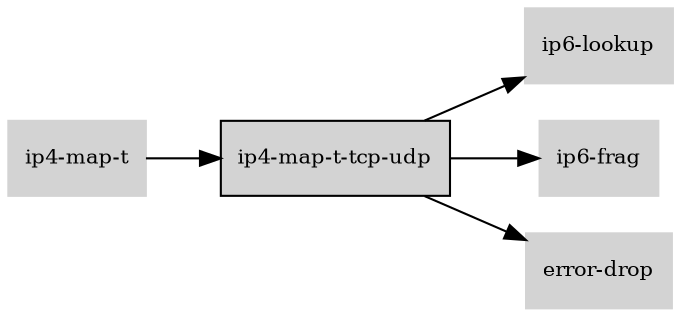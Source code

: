 digraph "ip4_map_t_tcp_udp_subgraph" {
  rankdir=LR;
  node [shape=box, style=filled, fontsize=10, color=lightgray, fontcolor=black, fillcolor=lightgray];
  "ip4-map-t-tcp-udp" [color=black, fontcolor=black, fillcolor=lightgray];
  edge [fontsize=8];
  "ip4-map-t-tcp-udp" -> "ip6-lookup";
  "ip4-map-t-tcp-udp" -> "ip6-frag";
  "ip4-map-t-tcp-udp" -> "error-drop";
  "ip4-map-t" -> "ip4-map-t-tcp-udp";
}
